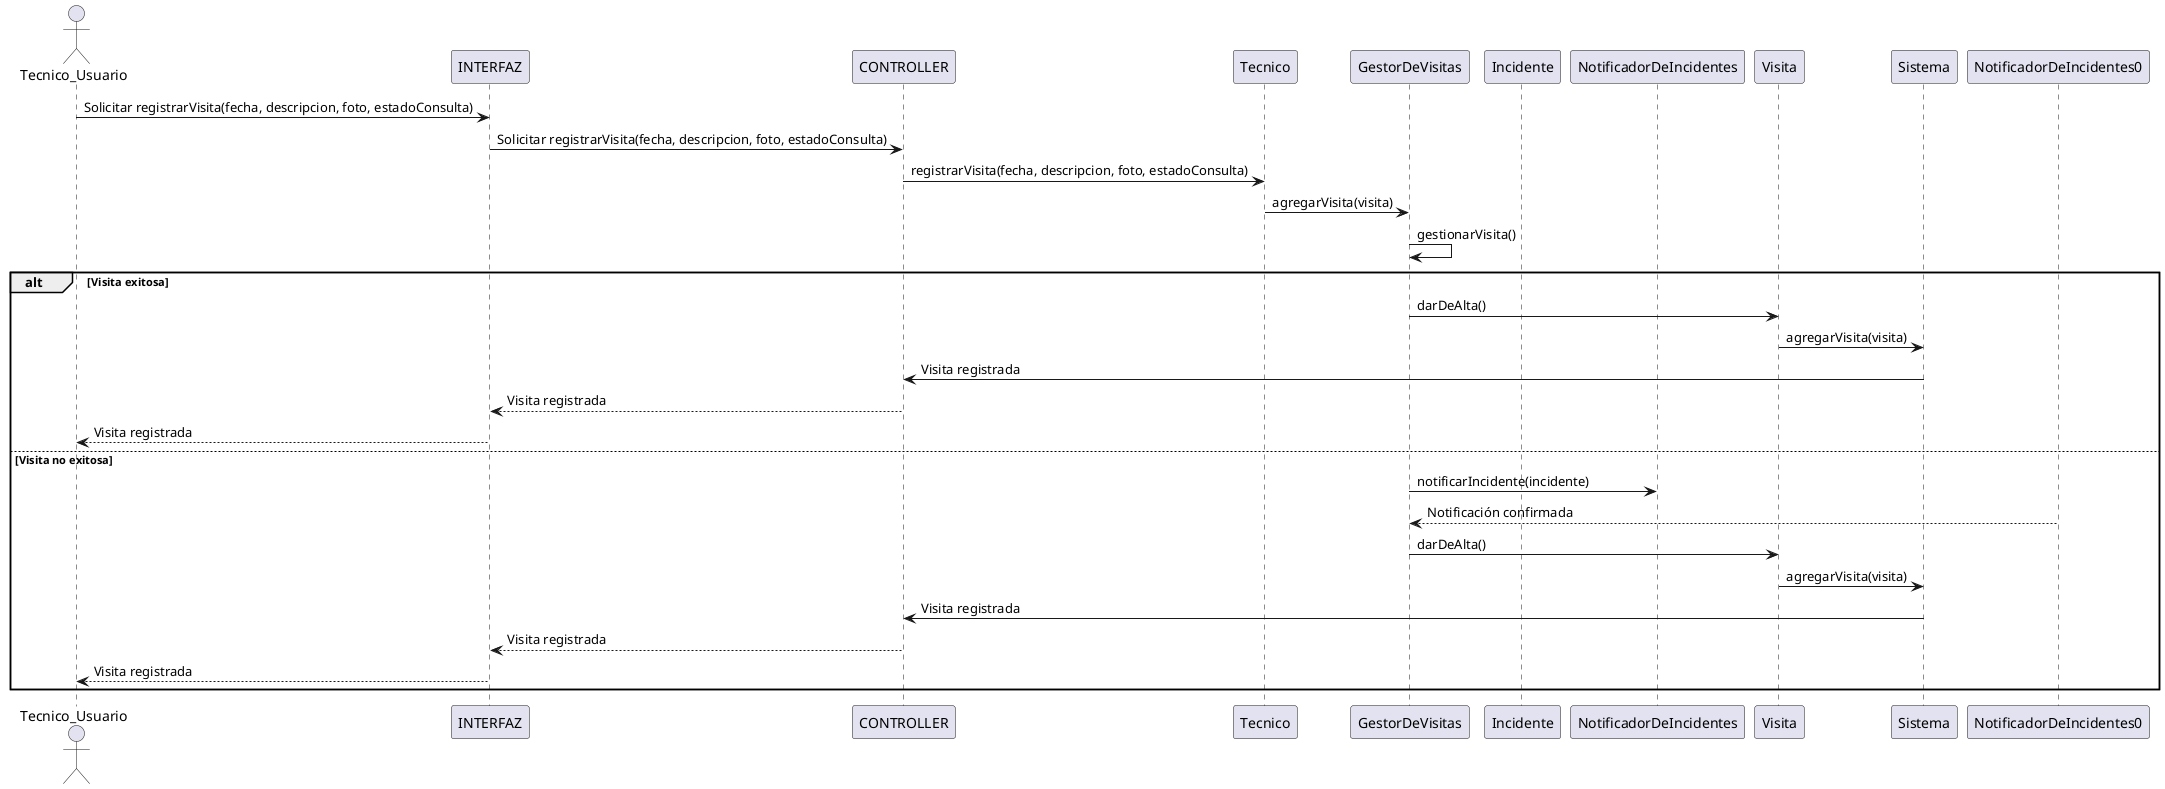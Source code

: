 @startuml registrar_visita
actor Tecnico_Usuario as User
participant INTERFAZ
participant CONTROLLER
participant "Tecnico" as Tecnico
participant "GestorDeVisitas" as GestorDeVisitas
participant "Incidente" as Incidente
participant "NotificadorDeIncidentes" as NotificadorDeIncidentes
participant "Visita" as Visita
participant "Sistema" as Sistema

User -> INTERFAZ: Solicitar registrarVisita(fecha, descripcion, foto, estadoConsulta)
INTERFAZ -> CONTROLLER: Solicitar registrarVisita(fecha, descripcion, foto, estadoConsulta)
CONTROLLER -> Tecnico: registrarVisita(fecha, descripcion, foto, estadoConsulta)
Tecnico -> GestorDeVisitas: agregarVisita(visita)
GestorDeVisitas -> GestorDeVisitas: gestionarVisita()
alt Visita exitosa
    GestorDeVisitas -> Visita: darDeAlta()
    Visita -> Sistema: agregarVisita(visita)
    Sistema -> CONTROLLER: Visita registrada
    CONTROLLER --> INTERFAZ: Visita registrada
    INTERFAZ --> User: Visita registrada
else Visita no exitosa
    GestorDeVisitas -> NotificadorDeIncidentes: notificarIncidente(incidente)
    NotificadorDeIncidentes0 --> GestorDeVisitas: Notificación confirmada
    GestorDeVisitas -> Visita: darDeAlta()
    Visita -> Sistema: agregarVisita(visita)
    Sistema -> CONTROLLER: Visita registrada
    CONTROLLER --> INTERFAZ: Visita registrada
    INTERFAZ --> User: Visita registrada
end
@enduml

